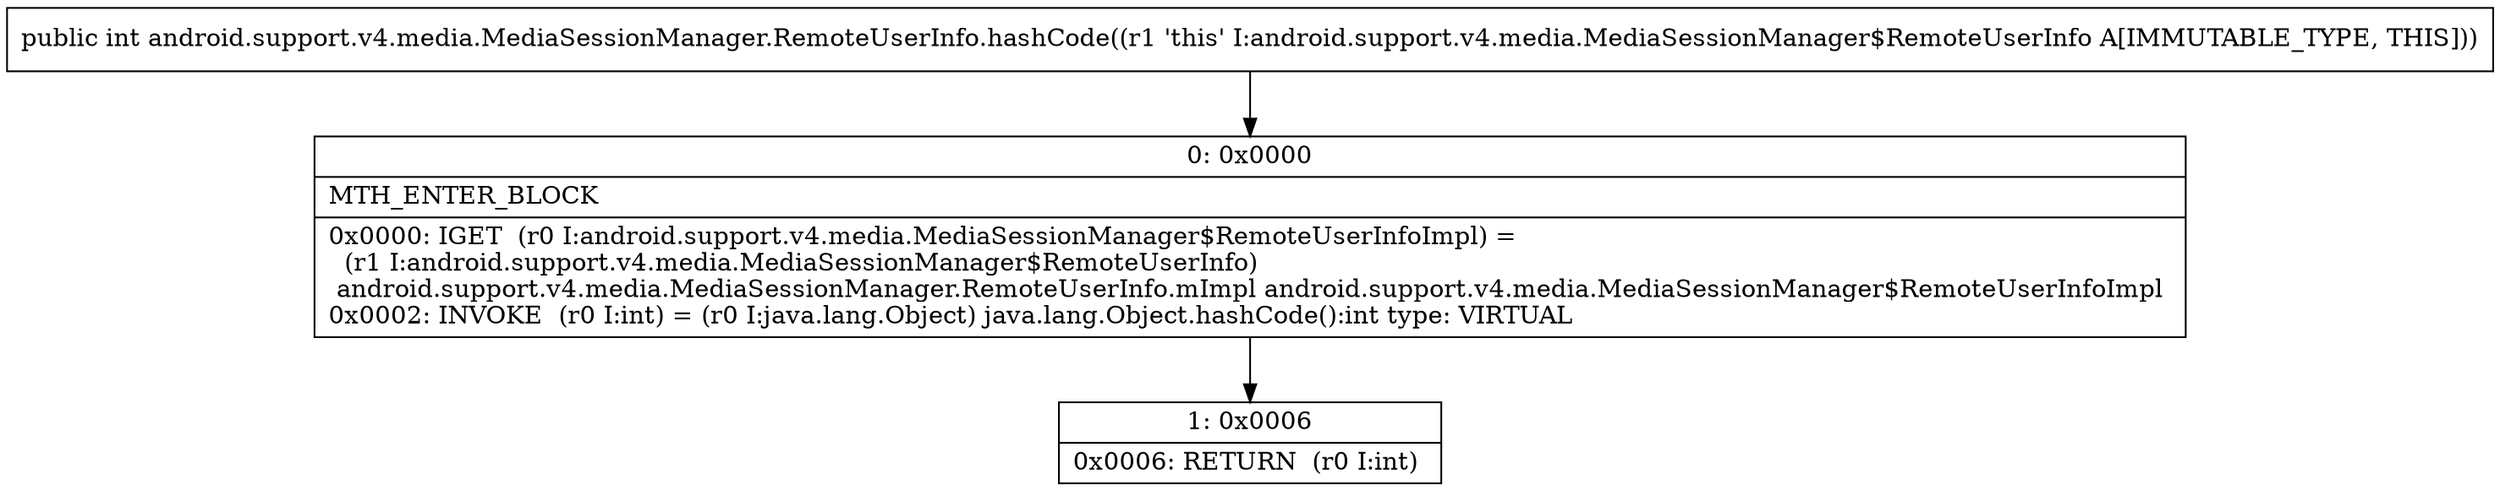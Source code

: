 digraph "CFG forandroid.support.v4.media.MediaSessionManager.RemoteUserInfo.hashCode()I" {
Node_0 [shape=record,label="{0\:\ 0x0000|MTH_ENTER_BLOCK\l|0x0000: IGET  (r0 I:android.support.v4.media.MediaSessionManager$RemoteUserInfoImpl) = \l  (r1 I:android.support.v4.media.MediaSessionManager$RemoteUserInfo)\l android.support.v4.media.MediaSessionManager.RemoteUserInfo.mImpl android.support.v4.media.MediaSessionManager$RemoteUserInfoImpl \l0x0002: INVOKE  (r0 I:int) = (r0 I:java.lang.Object) java.lang.Object.hashCode():int type: VIRTUAL \l}"];
Node_1 [shape=record,label="{1\:\ 0x0006|0x0006: RETURN  (r0 I:int) \l}"];
MethodNode[shape=record,label="{public int android.support.v4.media.MediaSessionManager.RemoteUserInfo.hashCode((r1 'this' I:android.support.v4.media.MediaSessionManager$RemoteUserInfo A[IMMUTABLE_TYPE, THIS])) }"];
MethodNode -> Node_0;
Node_0 -> Node_1;
}

